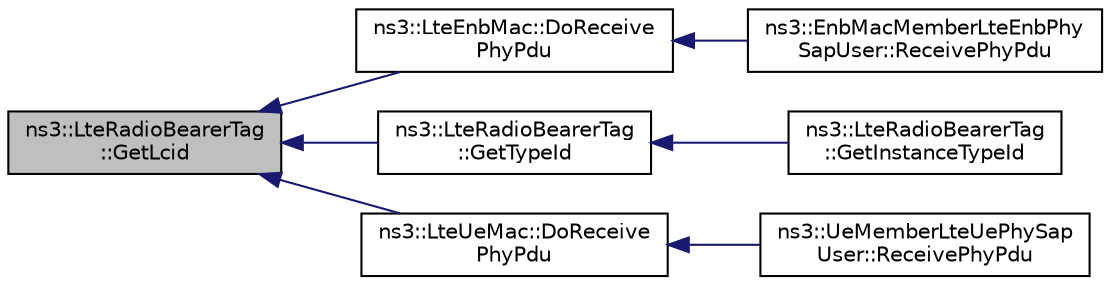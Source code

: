digraph "ns3::LteRadioBearerTag::GetLcid"
{
  edge [fontname="Helvetica",fontsize="10",labelfontname="Helvetica",labelfontsize="10"];
  node [fontname="Helvetica",fontsize="10",shape=record];
  rankdir="LR";
  Node1 [label="ns3::LteRadioBearerTag\l::GetLcid",height=0.2,width=0.4,color="black", fillcolor="grey75", style="filled", fontcolor="black"];
  Node1 -> Node2 [dir="back",color="midnightblue",fontsize="10",style="solid"];
  Node2 [label="ns3::LteEnbMac::DoReceive\lPhyPdu",height=0.2,width=0.4,color="black", fillcolor="white", style="filled",URL="$d5/d3a/classns3_1_1LteEnbMac.html#a066b988156499a00a2b5bac50292301e"];
  Node2 -> Node3 [dir="back",color="midnightblue",fontsize="10",style="solid"];
  Node3 [label="ns3::EnbMacMemberLteEnbPhy\lSapUser::ReceivePhyPdu",height=0.2,width=0.4,color="black", fillcolor="white", style="filled",URL="$d9/db7/classns3_1_1EnbMacMemberLteEnbPhySapUser.html#a3c343176b9752985d03f18967c8b8490"];
  Node1 -> Node4 [dir="back",color="midnightblue",fontsize="10",style="solid"];
  Node4 [label="ns3::LteRadioBearerTag\l::GetTypeId",height=0.2,width=0.4,color="black", fillcolor="white", style="filled",URL="$df/d42/classns3_1_1LteRadioBearerTag.html#a3f782717b3fbb68c625f10c61081c0a6"];
  Node4 -> Node5 [dir="back",color="midnightblue",fontsize="10",style="solid"];
  Node5 [label="ns3::LteRadioBearerTag\l::GetInstanceTypeId",height=0.2,width=0.4,color="black", fillcolor="white", style="filled",URL="$df/d42/classns3_1_1LteRadioBearerTag.html#ae4dfe8e191e750c79dab43200a454813"];
  Node1 -> Node6 [dir="back",color="midnightblue",fontsize="10",style="solid"];
  Node6 [label="ns3::LteUeMac::DoReceive\lPhyPdu",height=0.2,width=0.4,color="black", fillcolor="white", style="filled",URL="$d2/d26/classns3_1_1LteUeMac.html#a7814ef531327320ffa1bf4913fa7a10f"];
  Node6 -> Node7 [dir="back",color="midnightblue",fontsize="10",style="solid"];
  Node7 [label="ns3::UeMemberLteUePhySap\lUser::ReceivePhyPdu",height=0.2,width=0.4,color="black", fillcolor="white", style="filled",URL="$dc/d17/classns3_1_1UeMemberLteUePhySapUser.html#a9e2506670cd083411e1cbd1c07d28089"];
}
